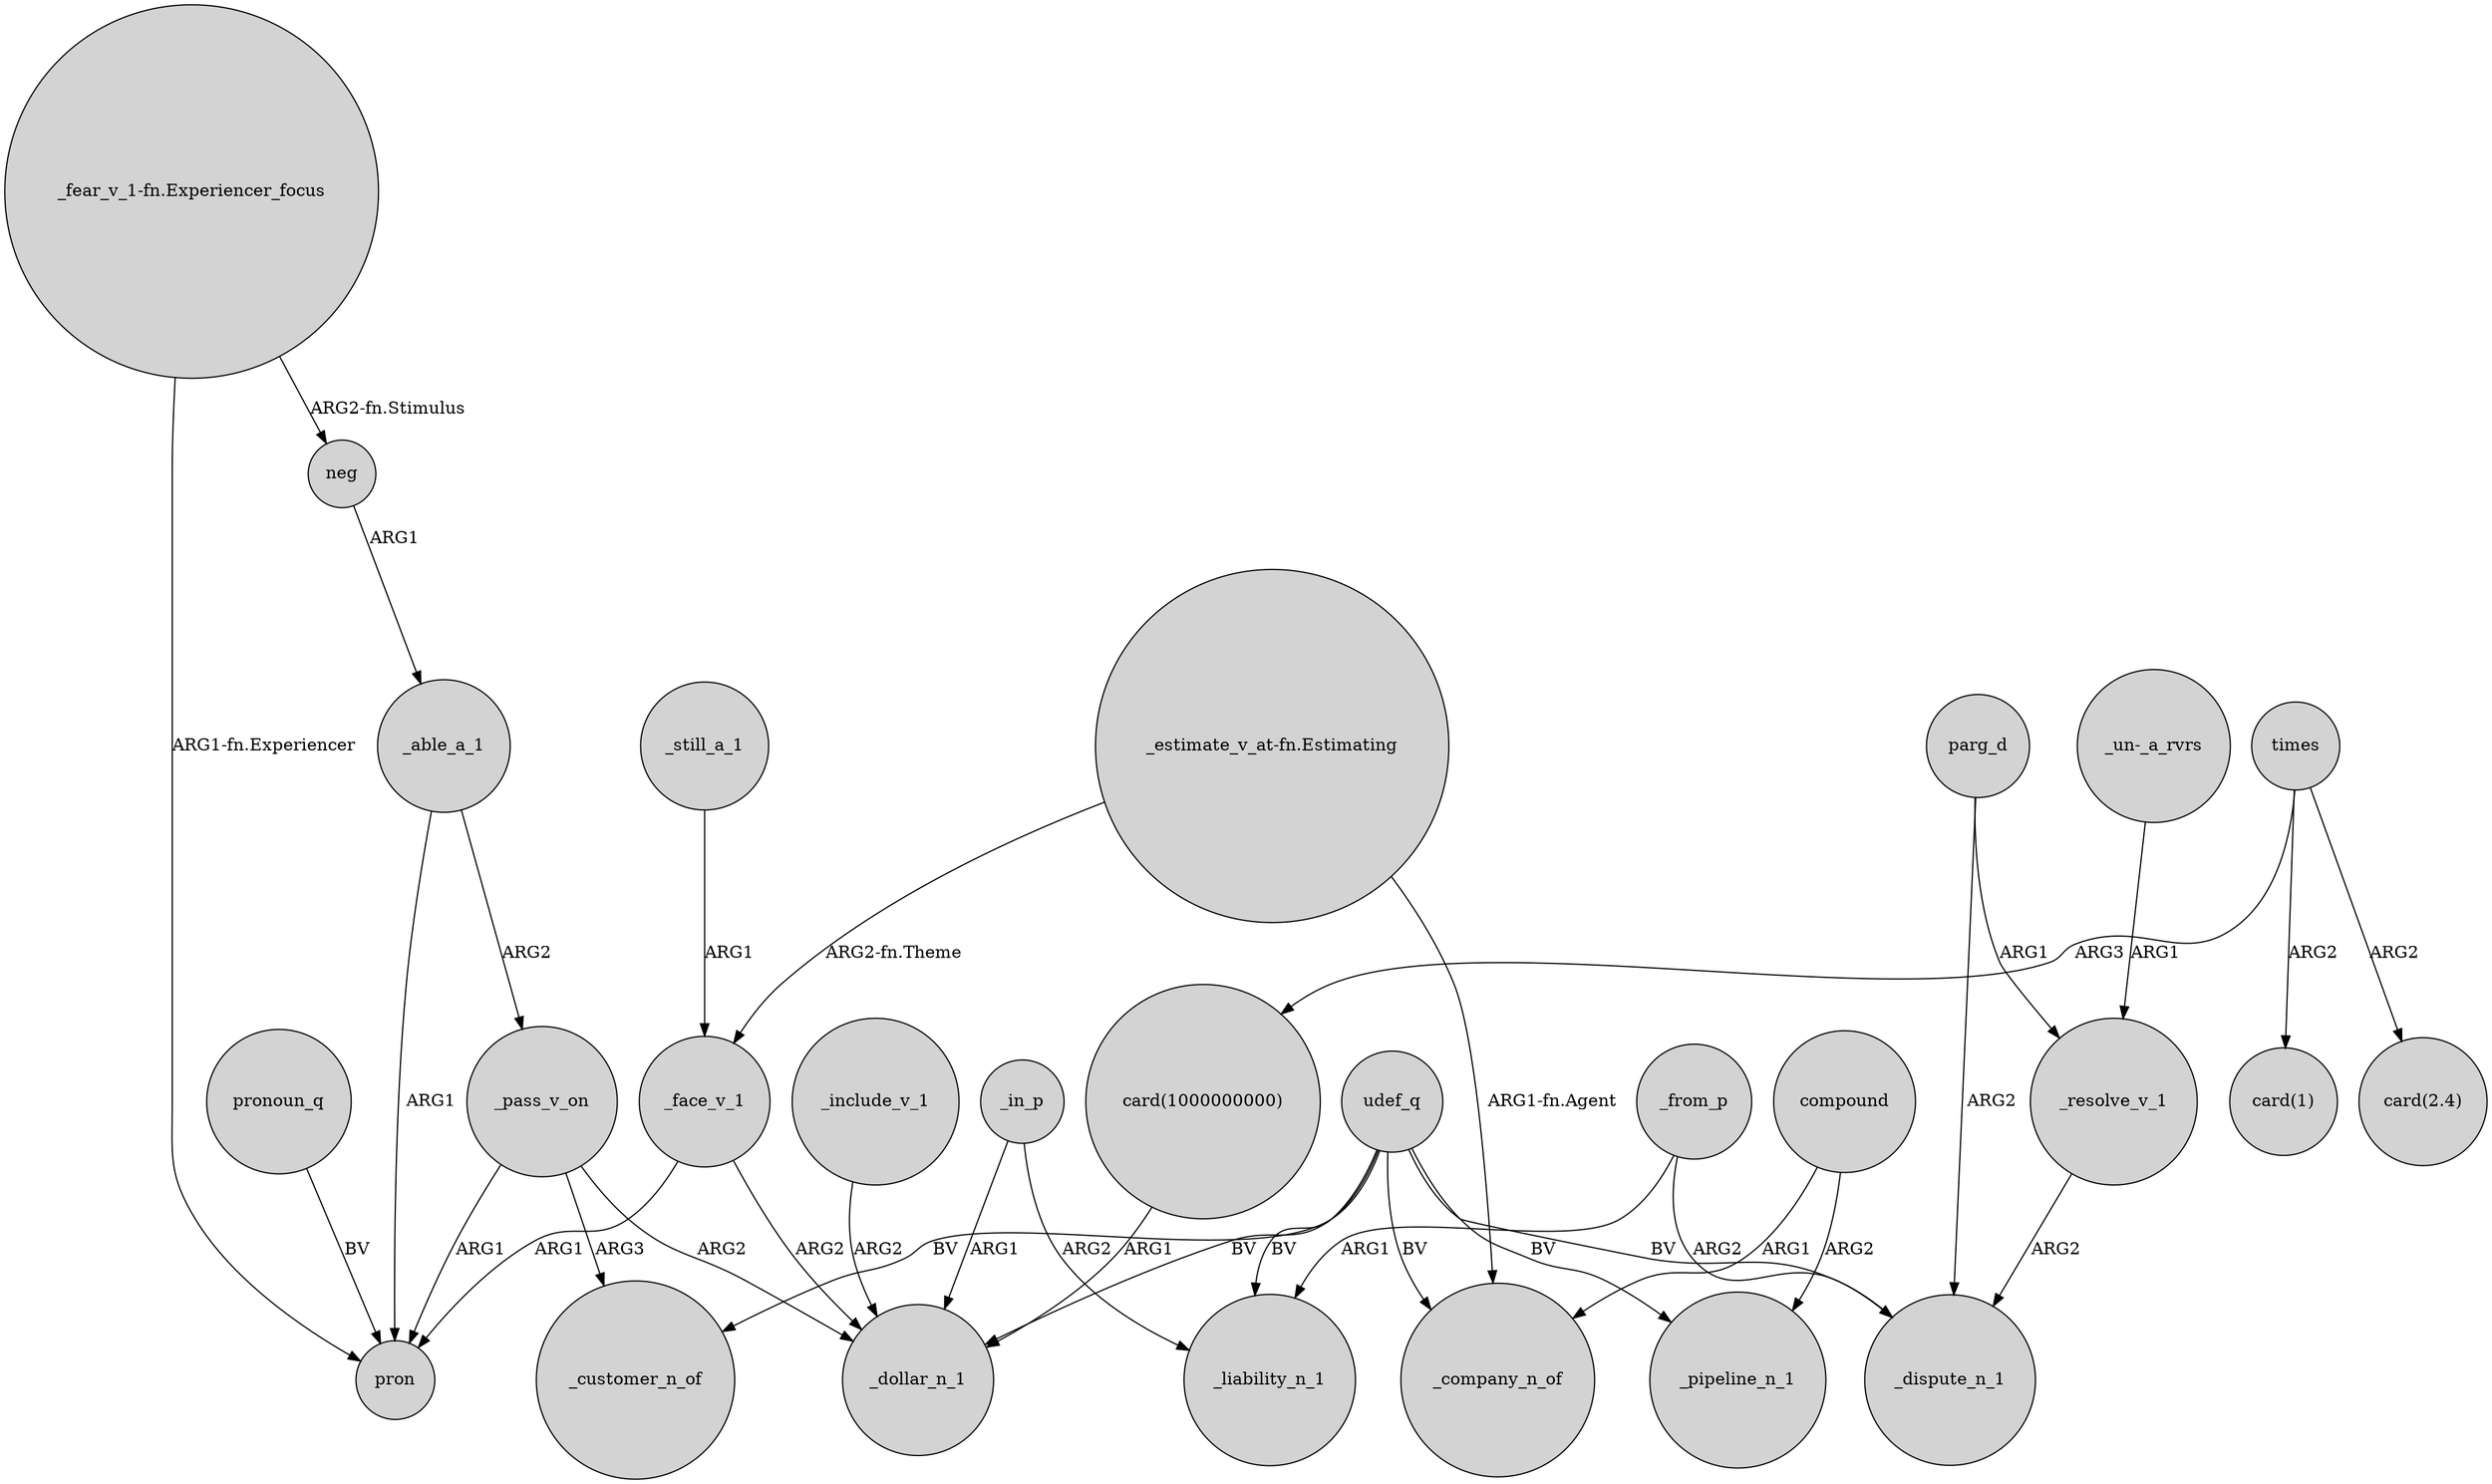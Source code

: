 digraph {
	node [shape=circle style=filled]
	_face_v_1 -> pron [label=ARG1]
	udef_q -> _liability_n_1 [label=BV]
	parg_d -> _dispute_n_1 [label=ARG2]
	udef_q -> _dispute_n_1 [label=BV]
	_in_p -> _liability_n_1 [label=ARG2]
	"_fear_v_1-fn.Experiencer_focus" -> pron [label="ARG1-fn.Experiencer"]
	neg -> _able_a_1 [label=ARG1]
	compound -> _pipeline_n_1 [label=ARG2]
	"_estimate_v_at-fn.Estimating" -> _company_n_of [label="ARG1-fn.Agent"]
	_pass_v_on -> pron [label=ARG1]
	"_estimate_v_at-fn.Estimating" -> _face_v_1 [label="ARG2-fn.Theme"]
	_from_p -> _liability_n_1 [label=ARG1]
	times -> "card(1000000000)" [label=ARG3]
	_from_p -> _dispute_n_1 [label=ARG2]
	_still_a_1 -> _face_v_1 [label=ARG1]
	compound -> _company_n_of [label=ARG1]
	pronoun_q -> pron [label=BV]
	times -> "card(1)" [label=ARG2]
	_pass_v_on -> _dollar_n_1 [label=ARG2]
	_face_v_1 -> _dollar_n_1 [label=ARG2]
	udef_q -> _customer_n_of [label=BV]
	"_fear_v_1-fn.Experiencer_focus" -> neg [label="ARG2-fn.Stimulus"]
	_resolve_v_1 -> _dispute_n_1 [label=ARG2]
	udef_q -> _pipeline_n_1 [label=BV]
	_include_v_1 -> _dollar_n_1 [label=ARG2]
	_in_p -> _dollar_n_1 [label=ARG1]
	parg_d -> _resolve_v_1 [label=ARG1]
	udef_q -> _company_n_of [label=BV]
	"card(1000000000)" -> _dollar_n_1 [label=ARG1]
	_pass_v_on -> _customer_n_of [label=ARG3]
	_able_a_1 -> pron [label=ARG1]
	_able_a_1 -> _pass_v_on [label=ARG2]
	"_un-_a_rvrs" -> _resolve_v_1 [label=ARG1]
	udef_q -> _dollar_n_1 [label=BV]
	times -> "card(2.4)" [label=ARG2]
}
